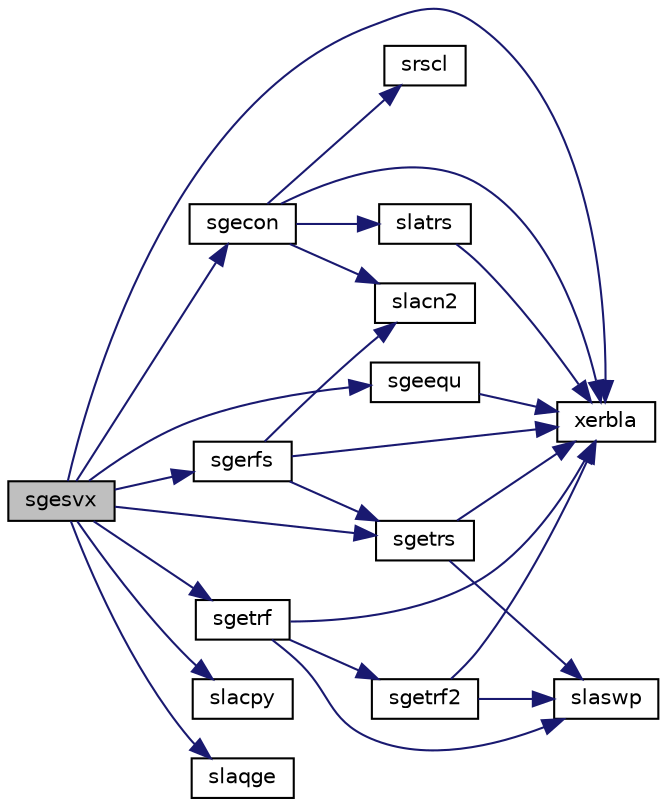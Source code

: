 digraph "sgesvx"
{
 // LATEX_PDF_SIZE
  edge [fontname="Helvetica",fontsize="10",labelfontname="Helvetica",labelfontsize="10"];
  node [fontname="Helvetica",fontsize="10",shape=record];
  rankdir="LR";
  Node1 [label="sgesvx",height=0.2,width=0.4,color="black", fillcolor="grey75", style="filled", fontcolor="black",tooltip="SGESVX computes the solution to system of linear equations A * X = B for GE matrices"];
  Node1 -> Node2 [color="midnightblue",fontsize="10",style="solid",fontname="Helvetica"];
  Node2 [label="sgecon",height=0.2,width=0.4,color="black", fillcolor="white", style="filled",URL="$sgecon_8f.html#a89f21d7700aaccc5fc72ca3316c33463",tooltip="SGECON"];
  Node2 -> Node3 [color="midnightblue",fontsize="10",style="solid",fontname="Helvetica"];
  Node3 [label="slacn2",height=0.2,width=0.4,color="black", fillcolor="white", style="filled",URL="$slacn2_8f.html#a670bf75845ea8d0f2220f41866c6d294",tooltip="SLACN2 estimates the 1-norm of a square matrix, using reverse communication for evaluating matrix-vec..."];
  Node2 -> Node4 [color="midnightblue",fontsize="10",style="solid",fontname="Helvetica"];
  Node4 [label="slatrs",height=0.2,width=0.4,color="black", fillcolor="white", style="filled",URL="$slatrs_8f.html#a42b0ddf6be8e085ee0e0d72f24f0b39d",tooltip="SLATRS solves a triangular system of equations with the scale factor set to prevent overflow."];
  Node4 -> Node5 [color="midnightblue",fontsize="10",style="solid",fontname="Helvetica"];
  Node5 [label="xerbla",height=0.2,width=0.4,color="black", fillcolor="white", style="filled",URL="$xerbla_8f.html#a377ee61015baf8dea7770b3a404b1c07",tooltip="XERBLA"];
  Node2 -> Node6 [color="midnightblue",fontsize="10",style="solid",fontname="Helvetica"];
  Node6 [label="srscl",height=0.2,width=0.4,color="black", fillcolor="white", style="filled",URL="$srscl_8f.html#ae668a889bec7fb6d91ba4457e2f83722",tooltip="SRSCL multiplies a vector by the reciprocal of a real scalar."];
  Node2 -> Node5 [color="midnightblue",fontsize="10",style="solid",fontname="Helvetica"];
  Node1 -> Node7 [color="midnightblue",fontsize="10",style="solid",fontname="Helvetica"];
  Node7 [label="sgeequ",height=0.2,width=0.4,color="black", fillcolor="white", style="filled",URL="$sgeequ_8f.html#a21857aa111bbc0e5231be33c077aa621",tooltip="SGEEQU"];
  Node7 -> Node5 [color="midnightblue",fontsize="10",style="solid",fontname="Helvetica"];
  Node1 -> Node8 [color="midnightblue",fontsize="10",style="solid",fontname="Helvetica"];
  Node8 [label="sgerfs",height=0.2,width=0.4,color="black", fillcolor="white", style="filled",URL="$sgerfs_8f.html#a39adc3981edd0d968a4369941431ce3d",tooltip="SGERFS"];
  Node8 -> Node9 [color="midnightblue",fontsize="10",style="solid",fontname="Helvetica"];
  Node9 [label="sgetrs",height=0.2,width=0.4,color="black", fillcolor="white", style="filled",URL="$sgetrs_8f.html#aa00bcf4d83a118cb6f0b6619d6ffaa24",tooltip="SGETRS"];
  Node9 -> Node10 [color="midnightblue",fontsize="10",style="solid",fontname="Helvetica"];
  Node10 [label="slaswp",height=0.2,width=0.4,color="black", fillcolor="white", style="filled",URL="$slaswp_8f.html#acb14404955e1b301d7877892a3c83f3d",tooltip="SLASWP performs a series of row interchanges on a general rectangular matrix."];
  Node9 -> Node5 [color="midnightblue",fontsize="10",style="solid",fontname="Helvetica"];
  Node8 -> Node3 [color="midnightblue",fontsize="10",style="solid",fontname="Helvetica"];
  Node8 -> Node5 [color="midnightblue",fontsize="10",style="solid",fontname="Helvetica"];
  Node1 -> Node11 [color="midnightblue",fontsize="10",style="solid",fontname="Helvetica"];
  Node11 [label="sgetrf",height=0.2,width=0.4,color="black", fillcolor="white", style="filled",URL="$sgetrf_8f.html#a8d99c11b94db3d5eac75cac46a0f2e17",tooltip="SGETRF"];
  Node11 -> Node12 [color="midnightblue",fontsize="10",style="solid",fontname="Helvetica"];
  Node12 [label="sgetrf2",height=0.2,width=0.4,color="black", fillcolor="white", style="filled",URL="$sgetrf2_8f.html#a4f76117b1ac28f73144480945cbc5200",tooltip="SGETRF2"];
  Node12 -> Node10 [color="midnightblue",fontsize="10",style="solid",fontname="Helvetica"];
  Node12 -> Node5 [color="midnightblue",fontsize="10",style="solid",fontname="Helvetica"];
  Node11 -> Node10 [color="midnightblue",fontsize="10",style="solid",fontname="Helvetica"];
  Node11 -> Node5 [color="midnightblue",fontsize="10",style="solid",fontname="Helvetica"];
  Node1 -> Node9 [color="midnightblue",fontsize="10",style="solid",fontname="Helvetica"];
  Node1 -> Node13 [color="midnightblue",fontsize="10",style="solid",fontname="Helvetica"];
  Node13 [label="slacpy",height=0.2,width=0.4,color="black", fillcolor="white", style="filled",URL="$slacpy_8f.html#a7780c991533ce8dd1f2c22ae2d563f08",tooltip="SLACPY copies all or part of one two-dimensional array to another."];
  Node1 -> Node14 [color="midnightblue",fontsize="10",style="solid",fontname="Helvetica"];
  Node14 [label="slaqge",height=0.2,width=0.4,color="black", fillcolor="white", style="filled",URL="$slaqge_8f.html#abaa3db78f4dbf32f2513725d6ec253b5",tooltip="SLAQGE scales a general rectangular matrix, using row and column scaling factors computed by sgeequ."];
  Node1 -> Node5 [color="midnightblue",fontsize="10",style="solid",fontname="Helvetica"];
}
